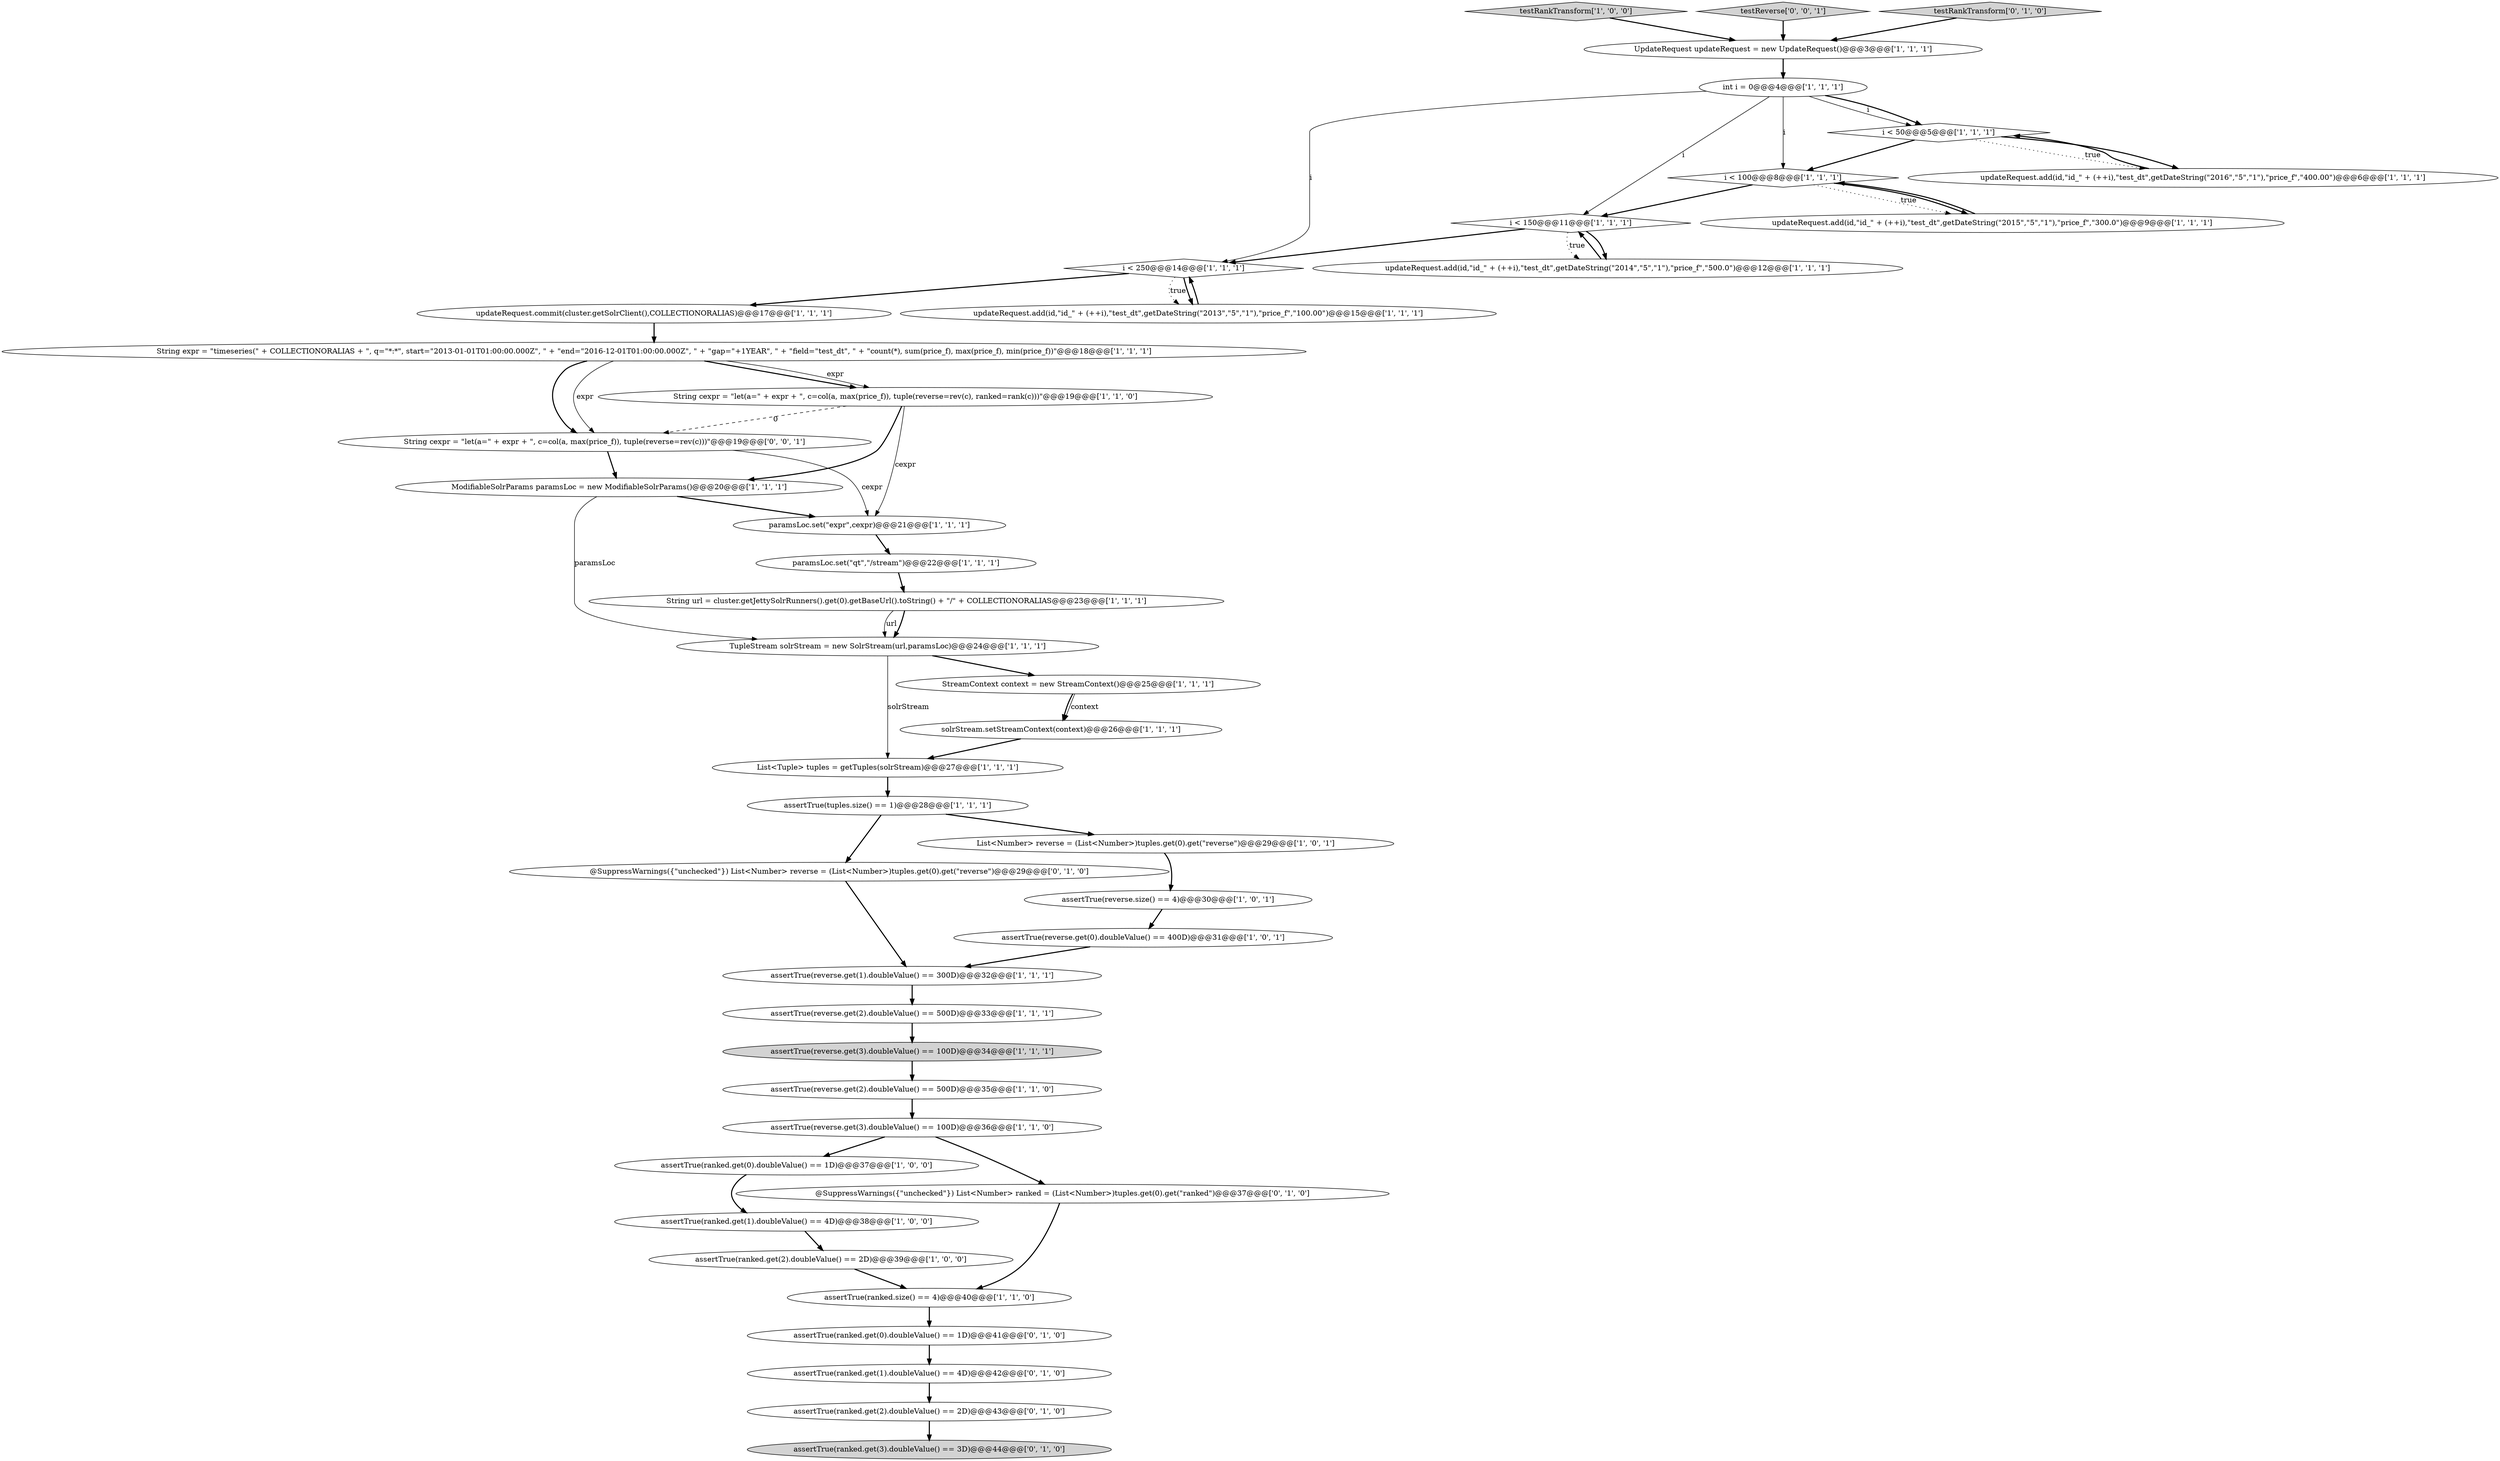 digraph {
25 [style = filled, label = "updateRequest.commit(cluster.getSolrClient(),COLLECTIONORALIAS)@@@17@@@['1', '1', '1']", fillcolor = white, shape = ellipse image = "AAA0AAABBB1BBB"];
32 [style = filled, label = "assertTrue(reverse.get(3).doubleValue() == 100D)@@@36@@@['1', '1', '0']", fillcolor = white, shape = ellipse image = "AAA0AAABBB1BBB"];
29 [style = filled, label = "assertTrue(ranked.get(1).doubleValue() == 4D)@@@38@@@['1', '0', '0']", fillcolor = white, shape = ellipse image = "AAA0AAABBB1BBB"];
33 [style = filled, label = "ModifiableSolrParams paramsLoc = new ModifiableSolrParams()@@@20@@@['1', '1', '1']", fillcolor = white, shape = ellipse image = "AAA0AAABBB1BBB"];
31 [style = filled, label = "updateRequest.add(id,\"id_\" + (++i),\"test_dt\",getDateString(\"2014\",\"5\",\"1\"),\"price_f\",\"500.0\")@@@12@@@['1', '1', '1']", fillcolor = white, shape = ellipse image = "AAA0AAABBB1BBB"];
26 [style = filled, label = "String cexpr = \"let(a=\" + expr + \", c=col(a, max(price_f)), tuple(reverse=rev(c), ranked=rank(c)))\"@@@19@@@['1', '1', '0']", fillcolor = white, shape = ellipse image = "AAA0AAABBB1BBB"];
2 [style = filled, label = "String url = cluster.getJettySolrRunners().get(0).getBaseUrl().toString() + \"/\" + COLLECTIONORALIAS@@@23@@@['1', '1', '1']", fillcolor = white, shape = ellipse image = "AAA0AAABBB1BBB"];
27 [style = filled, label = "TupleStream solrStream = new SolrStream(url,paramsLoc)@@@24@@@['1', '1', '1']", fillcolor = white, shape = ellipse image = "AAA0AAABBB1BBB"];
17 [style = filled, label = "String expr = \"timeseries(\" + COLLECTIONORALIAS + \", q=\"*:*\", start=\"2013-01-01T01:00:00.000Z\", \" + \"end=\"2016-12-01T01:00:00.000Z\", \" + \"gap=\"+1YEAR\", \" + \"field=\"test_dt\", \" + \"count(*), sum(price_f), max(price_f), min(price_f))\"@@@18@@@['1', '1', '1']", fillcolor = white, shape = ellipse image = "AAA0AAABBB1BBB"];
24 [style = filled, label = "int i = 0@@@4@@@['1', '1', '1']", fillcolor = white, shape = ellipse image = "AAA0AAABBB1BBB"];
15 [style = filled, label = "List<Number> reverse = (List<Number>)tuples.get(0).get(\"reverse\")@@@29@@@['1', '0', '1']", fillcolor = white, shape = ellipse image = "AAA0AAABBB1BBB"];
37 [style = filled, label = "assertTrue(ranked.get(1).doubleValue() == 4D)@@@42@@@['0', '1', '0']", fillcolor = white, shape = ellipse image = "AAA0AAABBB2BBB"];
34 [style = filled, label = "solrStream.setStreamContext(context)@@@26@@@['1', '1', '1']", fillcolor = white, shape = ellipse image = "AAA0AAABBB1BBB"];
12 [style = filled, label = "updateRequest.add(id,\"id_\" + (++i),\"test_dt\",getDateString(\"2013\",\"5\",\"1\"),\"price_f\",\"100.00\")@@@15@@@['1', '1', '1']", fillcolor = white, shape = ellipse image = "AAA0AAABBB1BBB"];
3 [style = filled, label = "StreamContext context = new StreamContext()@@@25@@@['1', '1', '1']", fillcolor = white, shape = ellipse image = "AAA0AAABBB1BBB"];
23 [style = filled, label = "i < 100@@@8@@@['1', '1', '1']", fillcolor = white, shape = diamond image = "AAA0AAABBB1BBB"];
6 [style = filled, label = "testRankTransform['1', '0', '0']", fillcolor = lightgray, shape = diamond image = "AAA0AAABBB1BBB"];
1 [style = filled, label = "assertTrue(reverse.get(2).doubleValue() == 500D)@@@33@@@['1', '1', '1']", fillcolor = white, shape = ellipse image = "AAA0AAABBB1BBB"];
19 [style = filled, label = "UpdateRequest updateRequest = new UpdateRequest()@@@3@@@['1', '1', '1']", fillcolor = white, shape = ellipse image = "AAA0AAABBB1BBB"];
10 [style = filled, label = "paramsLoc.set(\"expr\",cexpr)@@@21@@@['1', '1', '1']", fillcolor = white, shape = ellipse image = "AAA0AAABBB1BBB"];
16 [style = filled, label = "assertTrue(reverse.get(3).doubleValue() == 100D)@@@34@@@['1', '1', '1']", fillcolor = lightgray, shape = ellipse image = "AAA0AAABBB1BBB"];
30 [style = filled, label = "assertTrue(reverse.get(2).doubleValue() == 500D)@@@35@@@['1', '1', '0']", fillcolor = white, shape = ellipse image = "AAA0AAABBB1BBB"];
35 [style = filled, label = "assertTrue(ranked.get(3).doubleValue() == 3D)@@@44@@@['0', '1', '0']", fillcolor = lightgray, shape = ellipse image = "AAA0AAABBB2BBB"];
28 [style = filled, label = "assertTrue(reverse.size() == 4)@@@30@@@['1', '0', '1']", fillcolor = white, shape = ellipse image = "AAA0AAABBB1BBB"];
4 [style = filled, label = "assertTrue(ranked.get(0).doubleValue() == 1D)@@@37@@@['1', '0', '0']", fillcolor = white, shape = ellipse image = "AAA0AAABBB1BBB"];
5 [style = filled, label = "assertTrue(ranked.size() == 4)@@@40@@@['1', '1', '0']", fillcolor = white, shape = ellipse image = "AAA0AAABBB1BBB"];
20 [style = filled, label = "updateRequest.add(id,\"id_\" + (++i),\"test_dt\",getDateString(\"2016\",\"5\",\"1\"),\"price_f\",\"400.00\")@@@6@@@['1', '1', '1']", fillcolor = white, shape = ellipse image = "AAA0AAABBB1BBB"];
22 [style = filled, label = "i < 150@@@11@@@['1', '1', '1']", fillcolor = white, shape = diamond image = "AAA0AAABBB1BBB"];
13 [style = filled, label = "i < 250@@@14@@@['1', '1', '1']", fillcolor = white, shape = diamond image = "AAA0AAABBB1BBB"];
39 [style = filled, label = "@SuppressWarnings({\"unchecked\"}) List<Number> reverse = (List<Number>)tuples.get(0).get(\"reverse\")@@@29@@@['0', '1', '0']", fillcolor = white, shape = ellipse image = "AAA0AAABBB2BBB"];
9 [style = filled, label = "assertTrue(ranked.get(2).doubleValue() == 2D)@@@39@@@['1', '0', '0']", fillcolor = white, shape = ellipse image = "AAA0AAABBB1BBB"];
8 [style = filled, label = "updateRequest.add(id,\"id_\" + (++i),\"test_dt\",getDateString(\"2015\",\"5\",\"1\"),\"price_f\",\"300.0\")@@@9@@@['1', '1', '1']", fillcolor = white, shape = ellipse image = "AAA0AAABBB1BBB"];
38 [style = filled, label = "@SuppressWarnings({\"unchecked\"}) List<Number> ranked = (List<Number>)tuples.get(0).get(\"ranked\")@@@37@@@['0', '1', '0']", fillcolor = white, shape = ellipse image = "AAA0AAABBB2BBB"];
11 [style = filled, label = "i < 50@@@5@@@['1', '1', '1']", fillcolor = white, shape = diamond image = "AAA0AAABBB1BBB"];
18 [style = filled, label = "assertTrue(tuples.size() == 1)@@@28@@@['1', '1', '1']", fillcolor = white, shape = ellipse image = "AAA0AAABBB1BBB"];
43 [style = filled, label = "String cexpr = \"let(a=\" + expr + \", c=col(a, max(price_f)), tuple(reverse=rev(c)))\"@@@19@@@['0', '0', '1']", fillcolor = white, shape = ellipse image = "AAA0AAABBB3BBB"];
14 [style = filled, label = "List<Tuple> tuples = getTuples(solrStream)@@@27@@@['1', '1', '1']", fillcolor = white, shape = ellipse image = "AAA0AAABBB1BBB"];
42 [style = filled, label = "testReverse['0', '0', '1']", fillcolor = lightgray, shape = diamond image = "AAA0AAABBB3BBB"];
21 [style = filled, label = "assertTrue(reverse.get(1).doubleValue() == 300D)@@@32@@@['1', '1', '1']", fillcolor = white, shape = ellipse image = "AAA0AAABBB1BBB"];
40 [style = filled, label = "testRankTransform['0', '1', '0']", fillcolor = lightgray, shape = diamond image = "AAA0AAABBB2BBB"];
0 [style = filled, label = "assertTrue(reverse.get(0).doubleValue() == 400D)@@@31@@@['1', '0', '1']", fillcolor = white, shape = ellipse image = "AAA0AAABBB1BBB"];
36 [style = filled, label = "assertTrue(ranked.get(2).doubleValue() == 2D)@@@43@@@['0', '1', '0']", fillcolor = white, shape = ellipse image = "AAA0AAABBB2BBB"];
41 [style = filled, label = "assertTrue(ranked.get(0).doubleValue() == 1D)@@@41@@@['0', '1', '0']", fillcolor = white, shape = ellipse image = "AAA0AAABBB2BBB"];
7 [style = filled, label = "paramsLoc.set(\"qt\",\"/stream\")@@@22@@@['1', '1', '1']", fillcolor = white, shape = ellipse image = "AAA0AAABBB1BBB"];
29->9 [style = bold, label=""];
26->43 [style = dashed, label="0"];
23->22 [style = bold, label=""];
5->41 [style = bold, label=""];
17->26 [style = bold, label=""];
32->38 [style = bold, label=""];
11->20 [style = bold, label=""];
26->10 [style = solid, label="cexpr"];
14->18 [style = bold, label=""];
41->37 [style = bold, label=""];
27->3 [style = bold, label=""];
33->10 [style = bold, label=""];
17->43 [style = bold, label=""];
13->25 [style = bold, label=""];
13->12 [style = dotted, label="true"];
38->5 [style = bold, label=""];
18->39 [style = bold, label=""];
24->13 [style = solid, label="i"];
8->23 [style = bold, label=""];
24->11 [style = bold, label=""];
31->22 [style = bold, label=""];
26->33 [style = bold, label=""];
39->21 [style = bold, label=""];
19->24 [style = bold, label=""];
22->31 [style = bold, label=""];
25->17 [style = bold, label=""];
6->19 [style = bold, label=""];
3->34 [style = bold, label=""];
43->10 [style = solid, label="cexpr"];
12->13 [style = bold, label=""];
27->14 [style = solid, label="solrStream"];
15->28 [style = bold, label=""];
37->36 [style = bold, label=""];
13->12 [style = bold, label=""];
10->7 [style = bold, label=""];
24->22 [style = solid, label="i"];
17->43 [style = solid, label="expr"];
23->8 [style = dotted, label="true"];
23->8 [style = bold, label=""];
18->15 [style = bold, label=""];
30->32 [style = bold, label=""];
42->19 [style = bold, label=""];
11->23 [style = bold, label=""];
17->26 [style = solid, label="expr"];
0->21 [style = bold, label=""];
22->31 [style = dotted, label="true"];
11->20 [style = dotted, label="true"];
2->27 [style = bold, label=""];
24->11 [style = solid, label="i"];
40->19 [style = bold, label=""];
21->1 [style = bold, label=""];
16->30 [style = bold, label=""];
2->27 [style = solid, label="url"];
1->16 [style = bold, label=""];
32->4 [style = bold, label=""];
4->29 [style = bold, label=""];
43->33 [style = bold, label=""];
24->23 [style = solid, label="i"];
9->5 [style = bold, label=""];
34->14 [style = bold, label=""];
33->27 [style = solid, label="paramsLoc"];
36->35 [style = bold, label=""];
28->0 [style = bold, label=""];
3->34 [style = solid, label="context"];
22->13 [style = bold, label=""];
20->11 [style = bold, label=""];
7->2 [style = bold, label=""];
}
